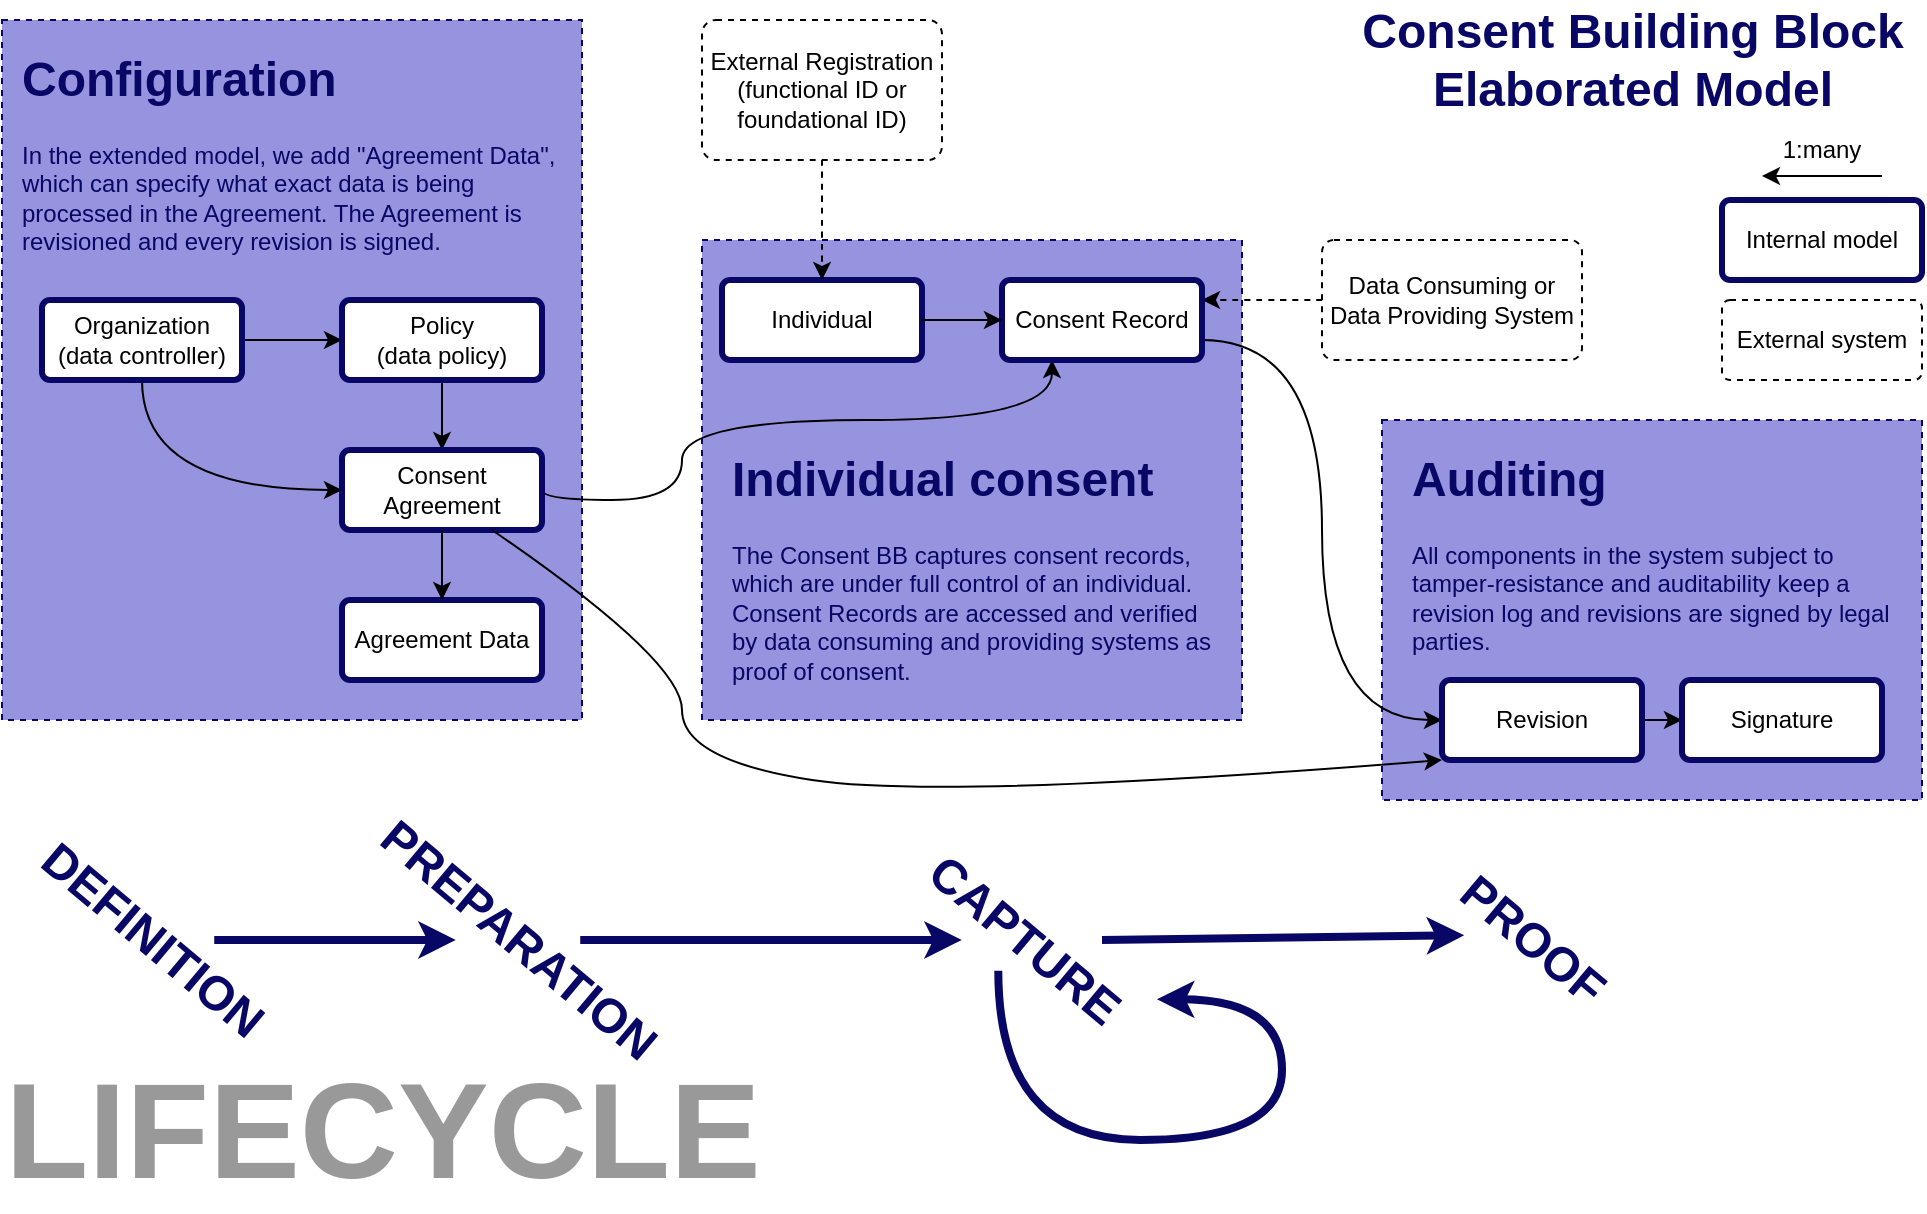 <mxfile version="21.0.1" type="device"><diagram id="R2lEEEUBdFMjLlhIrx00" name="Page-1"><mxGraphModel dx="1120" dy="700" grid="1" gridSize="10" guides="1" tooltips="1" connect="1" arrows="1" fold="1" page="1" pageScale="1" pageWidth="850" pageHeight="1100" math="0" shadow="0" extFonts="Permanent Marker^https://fonts.googleapis.com/css?family=Permanent+Marker"><root><mxCell id="0"/><mxCell id="1" parent="0"/><mxCell id="OGZndYQOg1xNEmqw5Wzr-10" value="" style="rounded=0;whiteSpace=wrap;html=1;dashed=1;strokeColor=#090765;strokeWidth=1;fillColor=#9694DE;" parent="1" vertex="1"><mxGeometry x="720" y="320" width="270" height="190" as="geometry"/></mxCell><mxCell id="GybCl5w8vhItavz9TYpU-22" value="" style="rounded=0;whiteSpace=wrap;html=1;dashed=1;strokeColor=#090765;strokeWidth=1;fillColor=#9694DE;" parent="1" vertex="1"><mxGeometry x="380" y="230" width="270" height="240" as="geometry"/></mxCell><mxCell id="GybCl5w8vhItavz9TYpU-20" value="" style="rounded=0;whiteSpace=wrap;html=1;dashed=1;strokeColor=#090765;strokeWidth=1;fillColor=#9694de;" parent="1" vertex="1"><mxGeometry x="30" y="120" width="290" height="350" as="geometry"/></mxCell><mxCell id="GybCl5w8vhItavz9TYpU-8" style="edgeStyle=orthogonalEdgeStyle;rounded=0;orthogonalLoop=1;jettySize=auto;html=1;entryX=0;entryY=0.5;entryDx=0;entryDy=0;" parent="1" source="GybCl5w8vhItavz9TYpU-1" target="GybCl5w8vhItavz9TYpU-2" edge="1"><mxGeometry relative="1" as="geometry"/></mxCell><mxCell id="GybCl5w8vhItavz9TYpU-13" style="edgeStyle=orthogonalEdgeStyle;curved=1;rounded=0;orthogonalLoop=1;jettySize=auto;html=1;exitX=0.5;exitY=1;exitDx=0;exitDy=0;entryX=0;entryY=0.5;entryDx=0;entryDy=0;" parent="1" source="GybCl5w8vhItavz9TYpU-1" target="GybCl5w8vhItavz9TYpU-3" edge="1"><mxGeometry relative="1" as="geometry"><mxPoint x="120" y="350" as="targetPoint"/></mxGeometry></mxCell><mxCell id="GybCl5w8vhItavz9TYpU-1" value="Organization&lt;br&gt;(data controller)" style="rounded=1;arcSize=10;whiteSpace=wrap;html=1;align=center;strokeWidth=3;strokeColor=#090765;" parent="1" vertex="1"><mxGeometry x="50" y="260" width="100" height="40" as="geometry"/></mxCell><mxCell id="GybCl5w8vhItavz9TYpU-10" style="edgeStyle=orthogonalEdgeStyle;rounded=0;orthogonalLoop=1;jettySize=auto;html=1;entryX=0.5;entryY=0;entryDx=0;entryDy=0;curved=1;" parent="1" source="GybCl5w8vhItavz9TYpU-2" target="GybCl5w8vhItavz9TYpU-3" edge="1"><mxGeometry relative="1" as="geometry"/></mxCell><mxCell id="GybCl5w8vhItavz9TYpU-2" value="Policy&lt;br&gt;(data policy)" style="rounded=1;arcSize=10;whiteSpace=wrap;html=1;align=center;strokeWidth=3;strokeColor=#090765;" parent="1" vertex="1"><mxGeometry x="200" y="260" width="100" height="40" as="geometry"/></mxCell><mxCell id="GybCl5w8vhItavz9TYpU-14" style="edgeStyle=orthogonalEdgeStyle;curved=1;rounded=0;orthogonalLoop=1;jettySize=auto;html=1;exitX=1;exitY=0.5;exitDx=0;exitDy=0;entryX=0.25;entryY=1;entryDx=0;entryDy=0;" parent="1" source="GybCl5w8vhItavz9TYpU-3" target="GybCl5w8vhItavz9TYpU-6" edge="1"><mxGeometry relative="1" as="geometry"><Array as="points"><mxPoint x="370" y="360"/><mxPoint x="370" y="320"/><mxPoint x="555" y="320"/></Array></mxGeometry></mxCell><mxCell id="GybCl5w8vhItavz9TYpU-3" value="Consent Agreement" style="rounded=1;arcSize=10;whiteSpace=wrap;html=1;align=center;strokeWidth=3;strokeColor=#090765;" parent="1" vertex="1"><mxGeometry x="200" y="335" width="100" height="40" as="geometry"/></mxCell><mxCell id="GybCl5w8vhItavz9TYpU-17" style="edgeStyle=orthogonalEdgeStyle;curved=1;rounded=0;orthogonalLoop=1;jettySize=auto;html=1;entryX=1;entryY=0.25;entryDx=0;entryDy=0;dashed=1;" parent="1" source="GybCl5w8vhItavz9TYpU-4" target="GybCl5w8vhItavz9TYpU-6" edge="1"><mxGeometry relative="1" as="geometry"/></mxCell><mxCell id="GybCl5w8vhItavz9TYpU-4" value="Data Consuming or Data Providing System" style="rounded=1;arcSize=10;whiteSpace=wrap;html=1;align=center;dashed=1;" parent="1" vertex="1"><mxGeometry x="690" y="230" width="130" height="60" as="geometry"/></mxCell><mxCell id="GybCl5w8vhItavz9TYpU-5" value="Individual" style="rounded=1;arcSize=10;whiteSpace=wrap;html=1;align=center;strokeWidth=3;strokeColor=#090765;" parent="1" vertex="1"><mxGeometry x="390" y="250" width="100" height="40" as="geometry"/></mxCell><mxCell id="OGZndYQOg1xNEmqw5Wzr-5" style="edgeStyle=orthogonalEdgeStyle;rounded=0;orthogonalLoop=1;jettySize=auto;html=1;exitX=1;exitY=0.75;exitDx=0;exitDy=0;entryX=0;entryY=0.5;entryDx=0;entryDy=0;curved=1;" parent="1" source="GybCl5w8vhItavz9TYpU-6" target="OGZndYQOg1xNEmqw5Wzr-1" edge="1"><mxGeometry relative="1" as="geometry"/></mxCell><mxCell id="GybCl5w8vhItavz9TYpU-6" value="Consent Record" style="rounded=1;arcSize=10;whiteSpace=wrap;html=1;align=center;strokeWidth=3;strokeColor=#090765;" parent="1" vertex="1"><mxGeometry x="530" y="250" width="100" height="40" as="geometry"/></mxCell><mxCell id="GybCl5w8vhItavz9TYpU-16" style="edgeStyle=orthogonalEdgeStyle;curved=1;rounded=0;orthogonalLoop=1;jettySize=auto;html=1;exitX=0.5;exitY=1;exitDx=0;exitDy=0;entryX=0.5;entryY=0;entryDx=0;entryDy=0;dashed=1;" parent="1" source="GybCl5w8vhItavz9TYpU-7" target="GybCl5w8vhItavz9TYpU-5" edge="1"><mxGeometry relative="1" as="geometry"/></mxCell><mxCell id="GybCl5w8vhItavz9TYpU-7" value="External Registration&lt;br&gt;(functional ID or foundational ID)" style="rounded=1;arcSize=10;whiteSpace=wrap;html=1;align=center;dashed=1;" parent="1" vertex="1"><mxGeometry x="380" y="120" width="120" height="70" as="geometry"/></mxCell><mxCell id="GybCl5w8vhItavz9TYpU-18" value="&lt;div&gt;External system&lt;/div&gt;" style="rounded=1;arcSize=10;whiteSpace=wrap;html=1;align=center;dashed=1;strokeColor=#000000;strokeWidth=1;" parent="1" vertex="1"><mxGeometry x="890" y="260" width="100" height="40" as="geometry"/></mxCell><mxCell id="GybCl5w8vhItavz9TYpU-19" value="Internal model" style="rounded=1;arcSize=10;whiteSpace=wrap;html=1;align=center;strokeWidth=3;strokeColor=#090765;" parent="1" vertex="1"><mxGeometry x="890" y="210" width="100" height="40" as="geometry"/></mxCell><mxCell id="GybCl5w8vhItavz9TYpU-21" value="&lt;h1&gt;Configuration&lt;/h1&gt;&lt;p&gt;In the extended model, we add &quot;Agreement Data&quot;, which can specify what exact data is being processed in the Agreement. The Agreement is revisioned and every revision is signed.&lt;br&gt;&lt;/p&gt;" style="text;html=1;strokeColor=none;fillColor=none;spacing=5;spacingTop=-20;whiteSpace=wrap;overflow=hidden;rounded=0;dashed=1;fontColor=#090765;" parent="1" vertex="1"><mxGeometry x="35" y="130" width="280" height="120" as="geometry"/></mxCell><mxCell id="GybCl5w8vhItavz9TYpU-23" value="&lt;h1&gt;Individual consent&lt;br&gt;&lt;/h1&gt;&lt;p&gt;The Consent BB captures consent records, which are under full control of an individual. Consent Records are accessed and verified by data consuming and providing systems as proof of consent.&lt;br&gt;&lt;/p&gt;" style="text;html=1;strokeColor=none;fillColor=none;spacing=5;spacingTop=-20;whiteSpace=wrap;overflow=hidden;rounded=0;dashed=1;fontColor=#090765;" parent="1" vertex="1"><mxGeometry x="390" y="330" width="250" height="130" as="geometry"/></mxCell><mxCell id="GybCl5w8vhItavz9TYpU-24" value="Consent Building Block&lt;br&gt;Elaborated Model" style="text;strokeColor=none;fillColor=none;html=1;fontSize=24;fontStyle=1;verticalAlign=middle;align=center;dashed=1;fontColor=#090765;" parent="1" vertex="1"><mxGeometry x="700" y="110" width="290" height="60" as="geometry"/></mxCell><mxCell id="GybCl5w8vhItavz9TYpU-25" value="" style="endArrow=classic;html=1;rounded=0;curved=1;" parent="1" edge="1"><mxGeometry width="50" height="50" relative="1" as="geometry"><mxPoint x="970" y="198" as="sourcePoint"/><mxPoint x="910" y="198" as="targetPoint"/></mxGeometry></mxCell><mxCell id="GybCl5w8vhItavz9TYpU-26" value="1:many" style="text;html=1;strokeColor=none;fillColor=none;align=center;verticalAlign=middle;whiteSpace=wrap;rounded=0;dashed=1;" parent="1" vertex="1"><mxGeometry x="910" y="170" width="60" height="30" as="geometry"/></mxCell><mxCell id="GybCl5w8vhItavz9TYpU-27" style="edgeStyle=orthogonalEdgeStyle;curved=1;rounded=0;orthogonalLoop=1;jettySize=auto;html=1;exitX=0.5;exitY=1;exitDx=0;exitDy=0;" parent="1" source="GybCl5w8vhItavz9TYpU-26" target="GybCl5w8vhItavz9TYpU-26" edge="1"><mxGeometry relative="1" as="geometry"/></mxCell><mxCell id="OGZndYQOg1xNEmqw5Wzr-4" style="edgeStyle=orthogonalEdgeStyle;rounded=0;orthogonalLoop=1;jettySize=auto;html=1;exitX=1;exitY=0.5;exitDx=0;exitDy=0;" parent="1" source="OGZndYQOg1xNEmqw5Wzr-1" target="OGZndYQOg1xNEmqw5Wzr-2" edge="1"><mxGeometry relative="1" as="geometry"/></mxCell><mxCell id="OGZndYQOg1xNEmqw5Wzr-1" value="Revision" style="rounded=1;arcSize=10;whiteSpace=wrap;html=1;align=center;strokeWidth=3;strokeColor=#090765;" parent="1" vertex="1"><mxGeometry x="750" y="450" width="100" height="40" as="geometry"/></mxCell><mxCell id="OGZndYQOg1xNEmqw5Wzr-2" value="Signature" style="rounded=1;arcSize=10;whiteSpace=wrap;html=1;align=center;strokeWidth=3;strokeColor=#090765;" parent="1" vertex="1"><mxGeometry x="870" y="450" width="100" height="40" as="geometry"/></mxCell><mxCell id="OGZndYQOg1xNEmqw5Wzr-6" value="Agreement Data" style="rounded=1;arcSize=10;whiteSpace=wrap;html=1;align=center;strokeWidth=3;strokeColor=#090765;" parent="1" vertex="1"><mxGeometry x="200" y="410" width="100" height="40" as="geometry"/></mxCell><mxCell id="OGZndYQOg1xNEmqw5Wzr-7" value="" style="endArrow=classic;html=1;rounded=0;curved=1;exitX=0.5;exitY=1;exitDx=0;exitDy=0;entryX=0.5;entryY=0;entryDx=0;entryDy=0;" parent="1" source="GybCl5w8vhItavz9TYpU-3" target="OGZndYQOg1xNEmqw5Wzr-6" edge="1"><mxGeometry width="50" height="50" relative="1" as="geometry"><mxPoint x="370" y="420" as="sourcePoint"/><mxPoint x="360" y="490" as="targetPoint"/></mxGeometry></mxCell><mxCell id="OGZndYQOg1xNEmqw5Wzr-9" value="" style="curved=1;endArrow=classic;html=1;rounded=0;exitX=0.75;exitY=1;exitDx=0;exitDy=0;entryX=0;entryY=1;entryDx=0;entryDy=0;" parent="1" source="GybCl5w8vhItavz9TYpU-3" target="OGZndYQOg1xNEmqw5Wzr-1" edge="1"><mxGeometry width="50" height="50" relative="1" as="geometry"><mxPoint x="370" y="650" as="sourcePoint"/><mxPoint x="420" y="600" as="targetPoint"/><Array as="points"><mxPoint x="370" y="440"/><mxPoint x="370" y="490"/><mxPoint x="500" y="510"/></Array></mxGeometry></mxCell><mxCell id="OGZndYQOg1xNEmqw5Wzr-11" value="&lt;h1&gt;Auditing&lt;br&gt;&lt;/h1&gt;&lt;p&gt;All components in the system subject to tamper-resistance and auditability keep a revision log and revisions are signed by legal parties.&lt;br&gt;&lt;/p&gt;" style="text;html=1;strokeColor=none;fillColor=none;spacing=5;spacingTop=-20;whiteSpace=wrap;overflow=hidden;rounded=0;dashed=1;fontColor=#090765;" parent="1" vertex="1"><mxGeometry x="730" y="330" width="250" height="130" as="geometry"/></mxCell><mxCell id="OGZndYQOg1xNEmqw5Wzr-24" value="" style="edgeStyle=orthogonalEdgeStyle;curved=1;rounded=0;orthogonalLoop=1;jettySize=auto;html=1;fontColor=#3333FF;strokeWidth=4;strokeColor=#090765;" parent="1" source="OGZndYQOg1xNEmqw5Wzr-20" target="OGZndYQOg1xNEmqw5Wzr-22" edge="1"><mxGeometry relative="1" as="geometry"/></mxCell><mxCell id="OGZndYQOg1xNEmqw5Wzr-20" value="DEFINITION" style="text;strokeColor=none;fillColor=none;html=1;fontSize=24;fontStyle=1;verticalAlign=middle;align=center;fontColor=#090765;rotation=40;" parent="1" vertex="1"><mxGeometry x="30" y="560" width="150" height="40" as="geometry"/></mxCell><mxCell id="OGZndYQOg1xNEmqw5Wzr-26" style="edgeStyle=orthogonalEdgeStyle;curved=1;rounded=0;orthogonalLoop=1;jettySize=auto;html=1;fontColor=#3333FF;strokeColor=#090765;strokeWidth=4;" parent="1" source="OGZndYQOg1xNEmqw5Wzr-22" target="OGZndYQOg1xNEmqw5Wzr-25" edge="1"><mxGeometry relative="1" as="geometry"/></mxCell><mxCell id="OGZndYQOg1xNEmqw5Wzr-22" value="PREPARATION" style="text;strokeColor=none;fillColor=none;html=1;fontSize=24;fontStyle=1;verticalAlign=middle;align=center;fontColor=#090765;rotation=40;" parent="1" vertex="1"><mxGeometry x="203" y="560" width="170" height="40" as="geometry"/></mxCell><mxCell id="OGZndYQOg1xNEmqw5Wzr-25" value="CAPTURE" style="text;strokeColor=none;fillColor=none;html=1;fontSize=24;fontStyle=1;verticalAlign=middle;align=center;fontColor=#090765;rotation=40;" parent="1" vertex="1"><mxGeometry x="471" y="560" width="140" height="40" as="geometry"/></mxCell><mxCell id="OGZndYQOg1xNEmqw5Wzr-29" style="edgeStyle=orthogonalEdgeStyle;curved=1;rounded=0;orthogonalLoop=1;jettySize=auto;html=1;exitX=0.5;exitY=1;exitDx=0;exitDy=0;fontColor=#3333FF;strokeColor=#090765;strokeWidth=4;entryX=1;entryY=0;entryDx=0;entryDy=0;" parent="1" source="OGZndYQOg1xNEmqw5Wzr-25" target="OGZndYQOg1xNEmqw5Wzr-25" edge="1"><mxGeometry relative="1" as="geometry"><Array as="points"><mxPoint x="528" y="680"/><mxPoint x="670" y="680"/><mxPoint x="670" y="610"/></Array><mxPoint x="620" y="670" as="targetPoint"/></mxGeometry></mxCell><mxCell id="OGZndYQOg1xNEmqw5Wzr-30" value="PROOF" style="text;strokeColor=none;fillColor=none;html=1;fontSize=24;fontStyle=1;verticalAlign=middle;align=center;fontColor=#090765;rotation=40;" parent="1" vertex="1"><mxGeometry x="740" y="560" width="110" height="40" as="geometry"/></mxCell><mxCell id="OGZndYQOg1xNEmqw5Wzr-32" value="LIFECYCLE" style="text;strokeColor=none;fillColor=none;html=1;fontSize=68;fontStyle=1;verticalAlign=middle;align=center;fontColor=#999999;" parent="1" vertex="1"><mxGeometry x="140" y="650" width="160" height="50" as="geometry"/></mxCell><mxCell id="xHV_GOV7RMx6nkig8Bfr-3" value="" style="endArrow=classic;html=1;rounded=0;fontSize=68;fontColor=#090765;strokeColor=#090765;strokeWidth=4;entryX=0.25;entryY=1;entryDx=0;entryDy=0;" parent="1" target="OGZndYQOg1xNEmqw5Wzr-30" edge="1"><mxGeometry width="50" height="50" relative="1" as="geometry"><mxPoint x="580" y="580" as="sourcePoint"/><mxPoint x="710" y="580" as="targetPoint"/></mxGeometry></mxCell><mxCell id="xHV_GOV7RMx6nkig8Bfr-4" value="" style="endArrow=classic;html=1;rounded=0;fontSize=68;fontColor=#090765;strokeColor=#000000;strokeWidth=1;exitX=1;exitY=0.5;exitDx=0;exitDy=0;entryX=0;entryY=0.5;entryDx=0;entryDy=0;" parent="1" source="GybCl5w8vhItavz9TYpU-5" target="GybCl5w8vhItavz9TYpU-6" edge="1"><mxGeometry width="50" height="50" relative="1" as="geometry"><mxPoint x="510" y="330" as="sourcePoint"/><mxPoint x="560" y="280" as="targetPoint"/></mxGeometry></mxCell></root></mxGraphModel></diagram></mxfile>